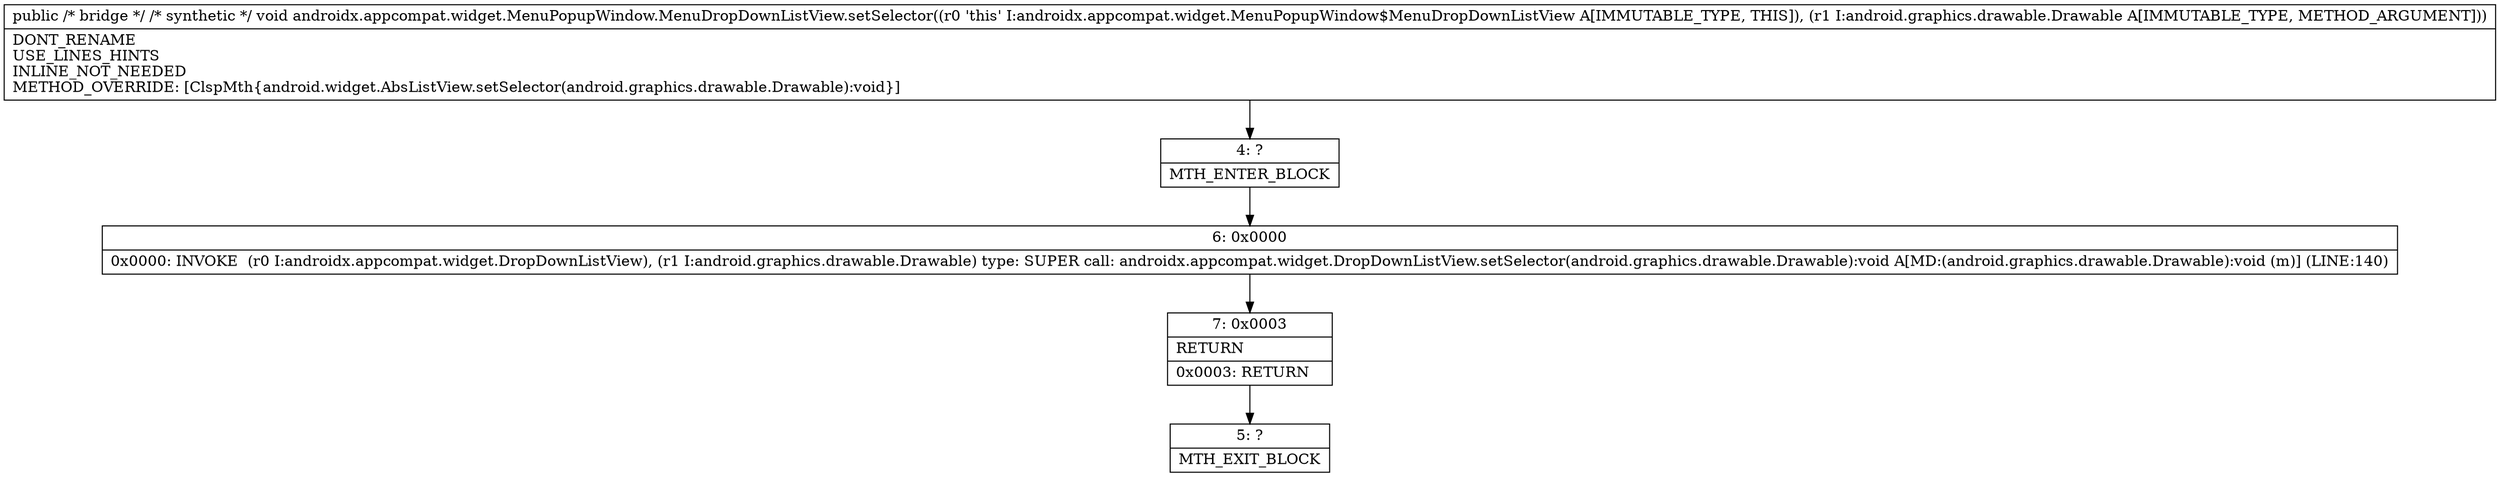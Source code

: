 digraph "CFG forandroidx.appcompat.widget.MenuPopupWindow.MenuDropDownListView.setSelector(Landroid\/graphics\/drawable\/Drawable;)V" {
Node_4 [shape=record,label="{4\:\ ?|MTH_ENTER_BLOCK\l}"];
Node_6 [shape=record,label="{6\:\ 0x0000|0x0000: INVOKE  (r0 I:androidx.appcompat.widget.DropDownListView), (r1 I:android.graphics.drawable.Drawable) type: SUPER call: androidx.appcompat.widget.DropDownListView.setSelector(android.graphics.drawable.Drawable):void A[MD:(android.graphics.drawable.Drawable):void (m)] (LINE:140)\l}"];
Node_7 [shape=record,label="{7\:\ 0x0003|RETURN\l|0x0003: RETURN   \l}"];
Node_5 [shape=record,label="{5\:\ ?|MTH_EXIT_BLOCK\l}"];
MethodNode[shape=record,label="{public \/* bridge *\/ \/* synthetic *\/ void androidx.appcompat.widget.MenuPopupWindow.MenuDropDownListView.setSelector((r0 'this' I:androidx.appcompat.widget.MenuPopupWindow$MenuDropDownListView A[IMMUTABLE_TYPE, THIS]), (r1 I:android.graphics.drawable.Drawable A[IMMUTABLE_TYPE, METHOD_ARGUMENT]))  | DONT_RENAME\lUSE_LINES_HINTS\lINLINE_NOT_NEEDED\lMETHOD_OVERRIDE: [ClspMth\{android.widget.AbsListView.setSelector(android.graphics.drawable.Drawable):void\}]\l}"];
MethodNode -> Node_4;Node_4 -> Node_6;
Node_6 -> Node_7;
Node_7 -> Node_5;
}

